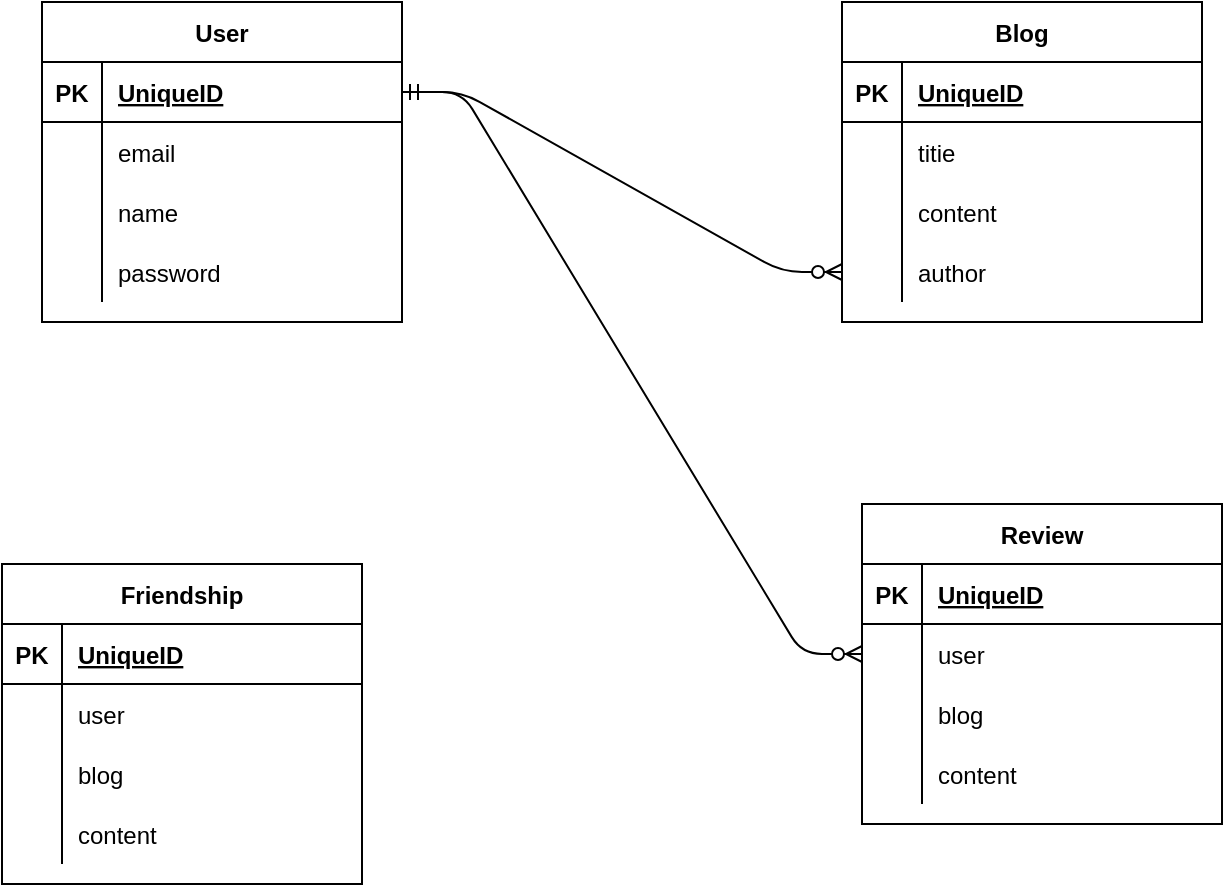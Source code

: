 <mxfile version="14.1.2" type="github">
  <diagram id="R2lEEEUBdFMjLlhIrx00" name="Page-1">
    <mxGraphModel dx="703" dy="557" grid="1" gridSize="10" guides="1" tooltips="1" connect="1" arrows="1" fold="1" page="1" pageScale="1" pageWidth="850" pageHeight="1100" math="0" shadow="0" extFonts="Permanent Marker^https://fonts.googleapis.com/css?family=Permanent+Marker">
      <root>
        <mxCell id="0" />
        <mxCell id="1" parent="0" />
        <mxCell id="0vjM8vLA1kCOzqvFPc_Z-47" value="" style="edgeStyle=entityRelationEdgeStyle;fontSize=12;html=1;endArrow=ERzeroToMany;startArrow=ERmandOne;exitX=1;exitY=0.5;exitDx=0;exitDy=0;entryX=0;entryY=0.5;entryDx=0;entryDy=0;" edge="1" parent="1" source="0vjM8vLA1kCOzqvFPc_Z-16" target="0vjM8vLA1kCOzqvFPc_Z-32">
          <mxGeometry width="100" height="100" relative="1" as="geometry">
            <mxPoint x="500" y="110" as="sourcePoint" />
            <mxPoint x="480" y="445" as="targetPoint" />
          </mxGeometry>
        </mxCell>
        <mxCell id="0vjM8vLA1kCOzqvFPc_Z-2" value="Blog" style="shape=table;startSize=30;container=1;collapsible=1;childLayout=tableLayout;fixedRows=1;rowLines=0;fontStyle=1;align=center;resizeLast=1;" vertex="1" parent="1">
          <mxGeometry x="440" y="59" width="180" height="160" as="geometry" />
        </mxCell>
        <mxCell id="0vjM8vLA1kCOzqvFPc_Z-3" value="" style="shape=partialRectangle;collapsible=0;dropTarget=0;pointerEvents=0;fillColor=none;top=0;left=0;bottom=1;right=0;points=[[0,0.5],[1,0.5]];portConstraint=eastwest;" vertex="1" parent="0vjM8vLA1kCOzqvFPc_Z-2">
          <mxGeometry y="30" width="180" height="30" as="geometry" />
        </mxCell>
        <mxCell id="0vjM8vLA1kCOzqvFPc_Z-4" value="PK" style="shape=partialRectangle;connectable=0;fillColor=none;top=0;left=0;bottom=0;right=0;fontStyle=1;overflow=hidden;" vertex="1" parent="0vjM8vLA1kCOzqvFPc_Z-3">
          <mxGeometry width="30" height="30" as="geometry" />
        </mxCell>
        <mxCell id="0vjM8vLA1kCOzqvFPc_Z-5" value="UniqueID" style="shape=partialRectangle;connectable=0;fillColor=none;top=0;left=0;bottom=0;right=0;align=left;spacingLeft=6;fontStyle=5;overflow=hidden;" vertex="1" parent="0vjM8vLA1kCOzqvFPc_Z-3">
          <mxGeometry x="30" width="150" height="30" as="geometry" />
        </mxCell>
        <mxCell id="0vjM8vLA1kCOzqvFPc_Z-6" value="" style="shape=partialRectangle;collapsible=0;dropTarget=0;pointerEvents=0;fillColor=none;top=0;left=0;bottom=0;right=0;points=[[0,0.5],[1,0.5]];portConstraint=eastwest;" vertex="1" parent="0vjM8vLA1kCOzqvFPc_Z-2">
          <mxGeometry y="60" width="180" height="30" as="geometry" />
        </mxCell>
        <mxCell id="0vjM8vLA1kCOzqvFPc_Z-7" value="" style="shape=partialRectangle;connectable=0;fillColor=none;top=0;left=0;bottom=0;right=0;editable=1;overflow=hidden;" vertex="1" parent="0vjM8vLA1kCOzqvFPc_Z-6">
          <mxGeometry width="30" height="30" as="geometry" />
        </mxCell>
        <mxCell id="0vjM8vLA1kCOzqvFPc_Z-8" value="titie" style="shape=partialRectangle;connectable=0;fillColor=none;top=0;left=0;bottom=0;right=0;align=left;spacingLeft=6;overflow=hidden;" vertex="1" parent="0vjM8vLA1kCOzqvFPc_Z-6">
          <mxGeometry x="30" width="150" height="30" as="geometry" />
        </mxCell>
        <mxCell id="0vjM8vLA1kCOzqvFPc_Z-9" value="" style="shape=partialRectangle;collapsible=0;dropTarget=0;pointerEvents=0;fillColor=none;top=0;left=0;bottom=0;right=0;points=[[0,0.5],[1,0.5]];portConstraint=eastwest;" vertex="1" parent="0vjM8vLA1kCOzqvFPc_Z-2">
          <mxGeometry y="90" width="180" height="30" as="geometry" />
        </mxCell>
        <mxCell id="0vjM8vLA1kCOzqvFPc_Z-10" value="" style="shape=partialRectangle;connectable=0;fillColor=none;top=0;left=0;bottom=0;right=0;editable=1;overflow=hidden;" vertex="1" parent="0vjM8vLA1kCOzqvFPc_Z-9">
          <mxGeometry width="30" height="30" as="geometry" />
        </mxCell>
        <mxCell id="0vjM8vLA1kCOzqvFPc_Z-11" value="content" style="shape=partialRectangle;connectable=0;fillColor=none;top=0;left=0;bottom=0;right=0;align=left;spacingLeft=6;overflow=hidden;" vertex="1" parent="0vjM8vLA1kCOzqvFPc_Z-9">
          <mxGeometry x="30" width="150" height="30" as="geometry" />
        </mxCell>
        <mxCell id="0vjM8vLA1kCOzqvFPc_Z-12" value="" style="shape=partialRectangle;collapsible=0;dropTarget=0;pointerEvents=0;fillColor=none;top=0;left=0;bottom=0;right=0;points=[[0,0.5],[1,0.5]];portConstraint=eastwest;" vertex="1" parent="0vjM8vLA1kCOzqvFPc_Z-2">
          <mxGeometry y="120" width="180" height="30" as="geometry" />
        </mxCell>
        <mxCell id="0vjM8vLA1kCOzqvFPc_Z-13" value="" style="shape=partialRectangle;connectable=0;fillColor=none;top=0;left=0;bottom=0;right=0;editable=1;overflow=hidden;" vertex="1" parent="0vjM8vLA1kCOzqvFPc_Z-12">
          <mxGeometry width="30" height="30" as="geometry" />
        </mxCell>
        <mxCell id="0vjM8vLA1kCOzqvFPc_Z-14" value="author" style="shape=partialRectangle;connectable=0;fillColor=none;top=0;left=0;bottom=0;right=0;align=left;spacingLeft=6;overflow=hidden;" vertex="1" parent="0vjM8vLA1kCOzqvFPc_Z-12">
          <mxGeometry x="30" width="150" height="30" as="geometry" />
        </mxCell>
        <mxCell id="0vjM8vLA1kCOzqvFPc_Z-15" value="User" style="shape=table;startSize=30;container=1;collapsible=1;childLayout=tableLayout;fixedRows=1;rowLines=0;fontStyle=1;align=center;resizeLast=1;" vertex="1" parent="1">
          <mxGeometry x="40" y="59" width="180" height="160" as="geometry" />
        </mxCell>
        <mxCell id="0vjM8vLA1kCOzqvFPc_Z-16" value="" style="shape=partialRectangle;collapsible=0;dropTarget=0;pointerEvents=0;fillColor=none;top=0;left=0;bottom=1;right=0;points=[[0,0.5],[1,0.5]];portConstraint=eastwest;" vertex="1" parent="0vjM8vLA1kCOzqvFPc_Z-15">
          <mxGeometry y="30" width="180" height="30" as="geometry" />
        </mxCell>
        <mxCell id="0vjM8vLA1kCOzqvFPc_Z-17" value="PK" style="shape=partialRectangle;connectable=0;fillColor=none;top=0;left=0;bottom=0;right=0;fontStyle=1;overflow=hidden;" vertex="1" parent="0vjM8vLA1kCOzqvFPc_Z-16">
          <mxGeometry width="30" height="30" as="geometry" />
        </mxCell>
        <mxCell id="0vjM8vLA1kCOzqvFPc_Z-18" value="UniqueID" style="shape=partialRectangle;connectable=0;fillColor=none;top=0;left=0;bottom=0;right=0;align=left;spacingLeft=6;fontStyle=5;overflow=hidden;" vertex="1" parent="0vjM8vLA1kCOzqvFPc_Z-16">
          <mxGeometry x="30" width="150" height="30" as="geometry" />
        </mxCell>
        <mxCell id="0vjM8vLA1kCOzqvFPc_Z-19" value="" style="shape=partialRectangle;collapsible=0;dropTarget=0;pointerEvents=0;fillColor=none;top=0;left=0;bottom=0;right=0;points=[[0,0.5],[1,0.5]];portConstraint=eastwest;" vertex="1" parent="0vjM8vLA1kCOzqvFPc_Z-15">
          <mxGeometry y="60" width="180" height="30" as="geometry" />
        </mxCell>
        <mxCell id="0vjM8vLA1kCOzqvFPc_Z-20" value="" style="shape=partialRectangle;connectable=0;fillColor=none;top=0;left=0;bottom=0;right=0;editable=1;overflow=hidden;" vertex="1" parent="0vjM8vLA1kCOzqvFPc_Z-19">
          <mxGeometry width="30" height="30" as="geometry" />
        </mxCell>
        <mxCell id="0vjM8vLA1kCOzqvFPc_Z-21" value="email" style="shape=partialRectangle;connectable=0;fillColor=none;top=0;left=0;bottom=0;right=0;align=left;spacingLeft=6;overflow=hidden;" vertex="1" parent="0vjM8vLA1kCOzqvFPc_Z-19">
          <mxGeometry x="30" width="150" height="30" as="geometry" />
        </mxCell>
        <mxCell id="0vjM8vLA1kCOzqvFPc_Z-22" value="" style="shape=partialRectangle;collapsible=0;dropTarget=0;pointerEvents=0;fillColor=none;top=0;left=0;bottom=0;right=0;points=[[0,0.5],[1,0.5]];portConstraint=eastwest;" vertex="1" parent="0vjM8vLA1kCOzqvFPc_Z-15">
          <mxGeometry y="90" width="180" height="30" as="geometry" />
        </mxCell>
        <mxCell id="0vjM8vLA1kCOzqvFPc_Z-23" value="" style="shape=partialRectangle;connectable=0;fillColor=none;top=0;left=0;bottom=0;right=0;editable=1;overflow=hidden;" vertex="1" parent="0vjM8vLA1kCOzqvFPc_Z-22">
          <mxGeometry width="30" height="30" as="geometry" />
        </mxCell>
        <mxCell id="0vjM8vLA1kCOzqvFPc_Z-24" value="name" style="shape=partialRectangle;connectable=0;fillColor=none;top=0;left=0;bottom=0;right=0;align=left;spacingLeft=6;overflow=hidden;" vertex="1" parent="0vjM8vLA1kCOzqvFPc_Z-22">
          <mxGeometry x="30" width="150" height="30" as="geometry" />
        </mxCell>
        <mxCell id="0vjM8vLA1kCOzqvFPc_Z-25" value="" style="shape=partialRectangle;collapsible=0;dropTarget=0;pointerEvents=0;fillColor=none;top=0;left=0;bottom=0;right=0;points=[[0,0.5],[1,0.5]];portConstraint=eastwest;" vertex="1" parent="0vjM8vLA1kCOzqvFPc_Z-15">
          <mxGeometry y="120" width="180" height="30" as="geometry" />
        </mxCell>
        <mxCell id="0vjM8vLA1kCOzqvFPc_Z-26" value="" style="shape=partialRectangle;connectable=0;fillColor=none;top=0;left=0;bottom=0;right=0;editable=1;overflow=hidden;" vertex="1" parent="0vjM8vLA1kCOzqvFPc_Z-25">
          <mxGeometry width="30" height="30" as="geometry" />
        </mxCell>
        <mxCell id="0vjM8vLA1kCOzqvFPc_Z-27" value="password" style="shape=partialRectangle;connectable=0;fillColor=none;top=0;left=0;bottom=0;right=0;align=left;spacingLeft=6;overflow=hidden;" vertex="1" parent="0vjM8vLA1kCOzqvFPc_Z-25">
          <mxGeometry x="30" width="150" height="30" as="geometry" />
        </mxCell>
        <mxCell id="0vjM8vLA1kCOzqvFPc_Z-28" value="Review" style="shape=table;startSize=30;container=1;collapsible=1;childLayout=tableLayout;fixedRows=1;rowLines=0;fontStyle=1;align=center;resizeLast=1;" vertex="1" parent="1">
          <mxGeometry x="450" y="310" width="180" height="160" as="geometry">
            <mxRectangle x="360" y="350" width="60" height="30" as="alternateBounds" />
          </mxGeometry>
        </mxCell>
        <mxCell id="0vjM8vLA1kCOzqvFPc_Z-29" value="" style="shape=partialRectangle;collapsible=0;dropTarget=0;pointerEvents=0;fillColor=none;top=0;left=0;bottom=1;right=0;points=[[0,0.5],[1,0.5]];portConstraint=eastwest;" vertex="1" parent="0vjM8vLA1kCOzqvFPc_Z-28">
          <mxGeometry y="30" width="180" height="30" as="geometry" />
        </mxCell>
        <mxCell id="0vjM8vLA1kCOzqvFPc_Z-30" value="PK" style="shape=partialRectangle;connectable=0;fillColor=none;top=0;left=0;bottom=0;right=0;fontStyle=1;overflow=hidden;" vertex="1" parent="0vjM8vLA1kCOzqvFPc_Z-29">
          <mxGeometry width="30" height="30" as="geometry" />
        </mxCell>
        <mxCell id="0vjM8vLA1kCOzqvFPc_Z-31" value="UniqueID" style="shape=partialRectangle;connectable=0;fillColor=none;top=0;left=0;bottom=0;right=0;align=left;spacingLeft=6;fontStyle=5;overflow=hidden;" vertex="1" parent="0vjM8vLA1kCOzqvFPc_Z-29">
          <mxGeometry x="30" width="150" height="30" as="geometry" />
        </mxCell>
        <mxCell id="0vjM8vLA1kCOzqvFPc_Z-32" value="" style="shape=partialRectangle;collapsible=0;dropTarget=0;pointerEvents=0;fillColor=none;top=0;left=0;bottom=0;right=0;points=[[0,0.5],[1,0.5]];portConstraint=eastwest;" vertex="1" parent="0vjM8vLA1kCOzqvFPc_Z-28">
          <mxGeometry y="60" width="180" height="30" as="geometry" />
        </mxCell>
        <mxCell id="0vjM8vLA1kCOzqvFPc_Z-33" value="" style="shape=partialRectangle;connectable=0;fillColor=none;top=0;left=0;bottom=0;right=0;editable=1;overflow=hidden;" vertex="1" parent="0vjM8vLA1kCOzqvFPc_Z-32">
          <mxGeometry width="30" height="30" as="geometry" />
        </mxCell>
        <mxCell id="0vjM8vLA1kCOzqvFPc_Z-34" value="user" style="shape=partialRectangle;connectable=0;fillColor=none;top=0;left=0;bottom=0;right=0;align=left;spacingLeft=6;overflow=hidden;" vertex="1" parent="0vjM8vLA1kCOzqvFPc_Z-32">
          <mxGeometry x="30" width="150" height="30" as="geometry" />
        </mxCell>
        <mxCell id="0vjM8vLA1kCOzqvFPc_Z-35" value="" style="shape=partialRectangle;collapsible=0;dropTarget=0;pointerEvents=0;fillColor=none;top=0;left=0;bottom=0;right=0;points=[[0,0.5],[1,0.5]];portConstraint=eastwest;" vertex="1" parent="0vjM8vLA1kCOzqvFPc_Z-28">
          <mxGeometry y="90" width="180" height="30" as="geometry" />
        </mxCell>
        <mxCell id="0vjM8vLA1kCOzqvFPc_Z-36" value="" style="shape=partialRectangle;connectable=0;fillColor=none;top=0;left=0;bottom=0;right=0;editable=1;overflow=hidden;" vertex="1" parent="0vjM8vLA1kCOzqvFPc_Z-35">
          <mxGeometry width="30" height="30" as="geometry" />
        </mxCell>
        <mxCell id="0vjM8vLA1kCOzqvFPc_Z-37" value="blog" style="shape=partialRectangle;connectable=0;fillColor=none;top=0;left=0;bottom=0;right=0;align=left;spacingLeft=6;overflow=hidden;" vertex="1" parent="0vjM8vLA1kCOzqvFPc_Z-35">
          <mxGeometry x="30" width="150" height="30" as="geometry" />
        </mxCell>
        <mxCell id="0vjM8vLA1kCOzqvFPc_Z-38" value="" style="shape=partialRectangle;collapsible=0;dropTarget=0;pointerEvents=0;fillColor=none;top=0;left=0;bottom=0;right=0;points=[[0,0.5],[1,0.5]];portConstraint=eastwest;" vertex="1" parent="0vjM8vLA1kCOzqvFPc_Z-28">
          <mxGeometry y="120" width="180" height="30" as="geometry" />
        </mxCell>
        <mxCell id="0vjM8vLA1kCOzqvFPc_Z-39" value="" style="shape=partialRectangle;connectable=0;fillColor=none;top=0;left=0;bottom=0;right=0;editable=1;overflow=hidden;" vertex="1" parent="0vjM8vLA1kCOzqvFPc_Z-38">
          <mxGeometry width="30" height="30" as="geometry" />
        </mxCell>
        <mxCell id="0vjM8vLA1kCOzqvFPc_Z-40" value="content" style="shape=partialRectangle;connectable=0;fillColor=none;top=0;left=0;bottom=0;right=0;align=left;spacingLeft=6;overflow=hidden;" vertex="1" parent="0vjM8vLA1kCOzqvFPc_Z-38">
          <mxGeometry x="30" width="150" height="30" as="geometry" />
        </mxCell>
        <mxCell id="0vjM8vLA1kCOzqvFPc_Z-41" value="" style="edgeStyle=entityRelationEdgeStyle;fontSize=12;html=1;endArrow=ERzeroToMany;startArrow=ERmandOne;exitX=1;exitY=0.5;exitDx=0;exitDy=0;" edge="1" parent="1" source="0vjM8vLA1kCOzqvFPc_Z-16" target="0vjM8vLA1kCOzqvFPc_Z-12">
          <mxGeometry width="100" height="100" relative="1" as="geometry">
            <mxPoint x="360" y="180" as="sourcePoint" />
            <mxPoint x="460" y="80" as="targetPoint" />
          </mxGeometry>
        </mxCell>
        <mxCell id="0vjM8vLA1kCOzqvFPc_Z-53" value="Friendship" style="shape=table;startSize=30;container=1;collapsible=1;childLayout=tableLayout;fixedRows=1;rowLines=0;fontStyle=1;align=center;resizeLast=1;" vertex="1" parent="1">
          <mxGeometry x="20" y="340" width="180" height="160" as="geometry" />
        </mxCell>
        <mxCell id="0vjM8vLA1kCOzqvFPc_Z-54" value="" style="shape=partialRectangle;collapsible=0;dropTarget=0;pointerEvents=0;fillColor=none;top=0;left=0;bottom=1;right=0;points=[[0,0.5],[1,0.5]];portConstraint=eastwest;" vertex="1" parent="0vjM8vLA1kCOzqvFPc_Z-53">
          <mxGeometry y="30" width="180" height="30" as="geometry" />
        </mxCell>
        <mxCell id="0vjM8vLA1kCOzqvFPc_Z-55" value="PK" style="shape=partialRectangle;connectable=0;fillColor=none;top=0;left=0;bottom=0;right=0;fontStyle=1;overflow=hidden;" vertex="1" parent="0vjM8vLA1kCOzqvFPc_Z-54">
          <mxGeometry width="30" height="30" as="geometry" />
        </mxCell>
        <mxCell id="0vjM8vLA1kCOzqvFPc_Z-56" value="UniqueID" style="shape=partialRectangle;connectable=0;fillColor=none;top=0;left=0;bottom=0;right=0;align=left;spacingLeft=6;fontStyle=5;overflow=hidden;" vertex="1" parent="0vjM8vLA1kCOzqvFPc_Z-54">
          <mxGeometry x="30" width="150" height="30" as="geometry" />
        </mxCell>
        <mxCell id="0vjM8vLA1kCOzqvFPc_Z-57" value="" style="shape=partialRectangle;collapsible=0;dropTarget=0;pointerEvents=0;fillColor=none;top=0;left=0;bottom=0;right=0;points=[[0,0.5],[1,0.5]];portConstraint=eastwest;" vertex="1" parent="0vjM8vLA1kCOzqvFPc_Z-53">
          <mxGeometry y="60" width="180" height="30" as="geometry" />
        </mxCell>
        <mxCell id="0vjM8vLA1kCOzqvFPc_Z-58" value="" style="shape=partialRectangle;connectable=0;fillColor=none;top=0;left=0;bottom=0;right=0;editable=1;overflow=hidden;" vertex="1" parent="0vjM8vLA1kCOzqvFPc_Z-57">
          <mxGeometry width="30" height="30" as="geometry" />
        </mxCell>
        <mxCell id="0vjM8vLA1kCOzqvFPc_Z-59" value="user" style="shape=partialRectangle;connectable=0;fillColor=none;top=0;left=0;bottom=0;right=0;align=left;spacingLeft=6;overflow=hidden;" vertex="1" parent="0vjM8vLA1kCOzqvFPc_Z-57">
          <mxGeometry x="30" width="150" height="30" as="geometry" />
        </mxCell>
        <mxCell id="0vjM8vLA1kCOzqvFPc_Z-60" value="" style="shape=partialRectangle;collapsible=0;dropTarget=0;pointerEvents=0;fillColor=none;top=0;left=0;bottom=0;right=0;points=[[0,0.5],[1,0.5]];portConstraint=eastwest;" vertex="1" parent="0vjM8vLA1kCOzqvFPc_Z-53">
          <mxGeometry y="90" width="180" height="30" as="geometry" />
        </mxCell>
        <mxCell id="0vjM8vLA1kCOzqvFPc_Z-61" value="" style="shape=partialRectangle;connectable=0;fillColor=none;top=0;left=0;bottom=0;right=0;editable=1;overflow=hidden;" vertex="1" parent="0vjM8vLA1kCOzqvFPc_Z-60">
          <mxGeometry width="30" height="30" as="geometry" />
        </mxCell>
        <mxCell id="0vjM8vLA1kCOzqvFPc_Z-62" value="blog" style="shape=partialRectangle;connectable=0;fillColor=none;top=0;left=0;bottom=0;right=0;align=left;spacingLeft=6;overflow=hidden;" vertex="1" parent="0vjM8vLA1kCOzqvFPc_Z-60">
          <mxGeometry x="30" width="150" height="30" as="geometry" />
        </mxCell>
        <mxCell id="0vjM8vLA1kCOzqvFPc_Z-63" value="" style="shape=partialRectangle;collapsible=0;dropTarget=0;pointerEvents=0;fillColor=none;top=0;left=0;bottom=0;right=0;points=[[0,0.5],[1,0.5]];portConstraint=eastwest;" vertex="1" parent="0vjM8vLA1kCOzqvFPc_Z-53">
          <mxGeometry y="120" width="180" height="30" as="geometry" />
        </mxCell>
        <mxCell id="0vjM8vLA1kCOzqvFPc_Z-64" value="" style="shape=partialRectangle;connectable=0;fillColor=none;top=0;left=0;bottom=0;right=0;editable=1;overflow=hidden;" vertex="1" parent="0vjM8vLA1kCOzqvFPc_Z-63">
          <mxGeometry width="30" height="30" as="geometry" />
        </mxCell>
        <mxCell id="0vjM8vLA1kCOzqvFPc_Z-65" value="content" style="shape=partialRectangle;connectable=0;fillColor=none;top=0;left=0;bottom=0;right=0;align=left;spacingLeft=6;overflow=hidden;" vertex="1" parent="0vjM8vLA1kCOzqvFPc_Z-63">
          <mxGeometry x="30" width="150" height="30" as="geometry" />
        </mxCell>
      </root>
    </mxGraphModel>
  </diagram>
</mxfile>
